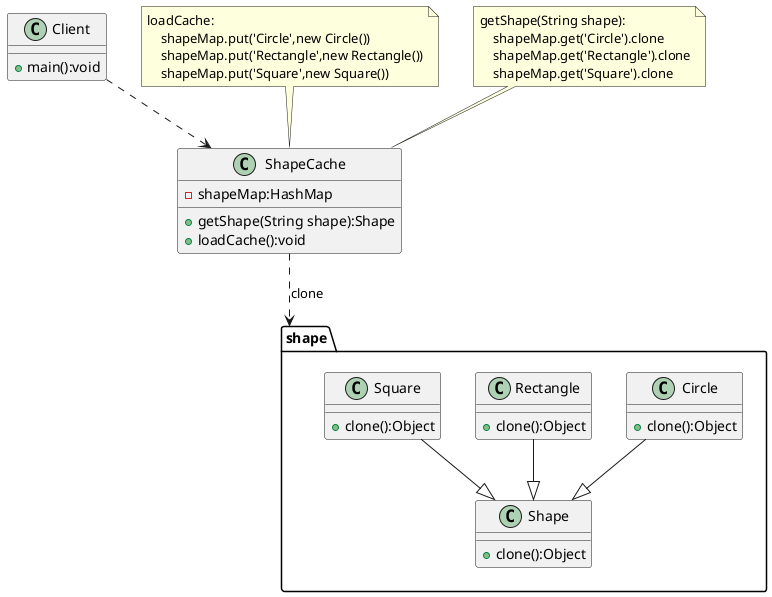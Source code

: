 @startuml
package shape{
class Shape{
    + clone():Object
}
class Circle{
    + clone():Object
}
class Rectangle{
    + clone():Object
}
class Square{
    + clone():Object
}
Circle --|> Shape
Rectangle --|> Shape
Square --|> Shape
}

class Client{
+ main():void
}
class ShapeCache{
-shapeMap:HashMap
+getShape(String shape):Shape
+loadCache():void
}
Client..>ShapeCache
ShapeCache ..> shape:clone

note as NloadCache
loadCache:
    shapeMap.put('Circle',new Circle())
    shapeMap.put('Rectangle',new Rectangle())
    shapeMap.put('Square',new Square())
end note
NloadCache--ShapeCache

note as NgetShape
getShape(String shape):
    shapeMap.get('Circle').clone
    shapeMap.get('Rectangle').clone
    shapeMap.get('Square').clone
end note
NgetShape--ShapeCache

@enduml